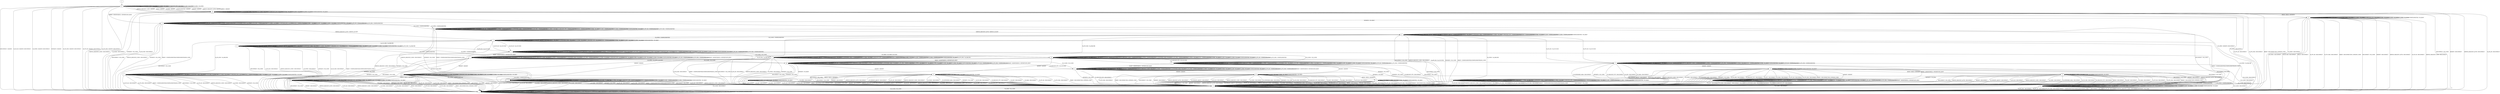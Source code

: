 digraph "" {
	graph ["Incoming time"=0.28625988960266113,
		"Outgoing time"=0.4200749397277832,
		Output="{'States': 32, 'Transitions': 683, 'Filename': '../results/ssh/OpenSSH-OpenSSH-z3-2.dot'}",
		Reference="{'States': 32, 'Transitions': 683, 'Filename': '../subjects/ssh/OpenSSH.dot'}",
		Solver=z3,
		Updated="{'States': 32, 'Transitions': 683, 'Filename': '../subjects/ssh/OpenSSH.dot'}",
		"f-measure"=1.0,
		precision=1.0,
		recall=1.0
	];
	a -> a	[key=0,
		label="DEBUG / NO_RESP"];
	a -> a	[key=1,
		label="CH_OPEN / CH_MAX"];
	a -> a	[key=2,
		label="IGNORE / NO_RESP"];
	a -> a	[key=3,
		label="UNIMPLEMENTED / NO_RESP"];
	a -> d	[key=0,
		label="DISCONNECT / NO_CONN"];
	a -> d	[key=1,
		label="KEXINIT / DISCONNECT"];
	a -> d	[key=2,
		label="SERVICE_REQUEST_AUTH / DISCONNECT"];
	a -> d	[key=3,
		label="CH_WINDOW_ADJUST / DISCONNECT"];
	a -> d	[key=4,
		label="UA_PK_OK / DISCONNECT"];
	a -> d	[key=5,
		label="SERVICE_REQUEST_CONN / DISCONNECT"];
	a -> d	[key=6,
		label="UA_NONE / DISCONNECT"];
	a -> d	[key=7,
		label="CH_EXTENDED_DATA / DISCONNECT"];
	a -> d	[key=8,
		label="NEWKEYS / NO_CONN"];
	a -> d	[key=9,
		label="UA_PK_NOK / DISCONNECT"];
	a -> d	[key=10,
		label="CH_REQUEST_PTY / DISCONNECT"];
	a -> d	[key=11,
		label="CH_EOF / DISCONNECT"];
	a -> d	[key=12,
		label="CH_DATA / DISCONNECT"];
	a -> d	[key=13,
		label="UA_PW_OK / DISCONNECT"];
	a -> d	[key=14,
		label="UA_PW_NOK / DISCONNECT"];
	a -> d	[key=15,
		label="REKEY / DISCONNECT|NO_CONN|NO_CONN"];
	a -> i	[key=0,
		label="CH_CLOSE / DISCONNECT"];
	a -> n	[key=0,
		label="KEX30 / KEX31+NEWKEYS"];
	b -> b	[key=0,
		label="DEBUG / NO_RESP"];
	b -> b	[key=1,
		label="CH_OPEN / CH_MAX"];
	b -> b	[key=2,
		label="IGNORE / NO_RESP"];
	b -> b	[key=3,
		label="UNIMPLEMENTED / NO_RESP"];
	b -> d	[key=0,
		label="DISCONNECT / NO_CONN"];
	b -> d	[key=1,
		label="KEXINIT / DISCONNECT"];
	b -> d	[key=2,
		label="SERVICE_REQUEST_AUTH / DISCONNECT"];
	b -> d	[key=3,
		label="CH_WINDOW_ADJUST / DISCONNECT"];
	b -> d	[key=4,
		label="UA_PK_OK / DISCONNECT"];
	b -> d	[key=5,
		label="SERVICE_REQUEST_CONN / DISCONNECT"];
	b -> d	[key=6,
		label="UA_NONE / DISCONNECT"];
	b -> d	[key=7,
		label="CH_EXTENDED_DATA / DISCONNECT"];
	b -> d	[key=8,
		label="UA_PK_NOK / DISCONNECT"];
	b -> d	[key=9,
		label="CH_REQUEST_PTY / DISCONNECT"];
	b -> d	[key=10,
		label="KEX30 / DISCONNECT"];
	b -> d	[key=11,
		label="CH_EOF / DISCONNECT"];
	b -> d	[key=12,
		label="CH_DATA / DISCONNECT"];
	b -> d	[key=13,
		label="UA_PW_OK / DISCONNECT"];
	b -> d	[key=14,
		label="UA_PW_NOK / DISCONNECT"];
	b -> d	[key=15,
		label="REKEY / DISCONNECT|NO_CONN|NO_CONN"];
	b -> i	[key=0,
		label="CH_CLOSE / DISCONNECT"];
	b -> o	[key=0,
		label="NEWKEYS / NO_RESP"];
	c -> c	[key=0,
		label="DEBUG / NO_RESP"];
	c -> c	[key=1,
		label="CH_OPEN / CH_MAX"];
	c -> c	[key=2,
		label="IGNORE / NO_RESP"];
	c -> c	[key=3,
		label="UNIMPLEMENTED / NO_RESP"];
	c -> d	[key=0,
		label="DISCONNECT / NO_CONN"];
	c -> d	[key=1,
		label="KEXINIT / DISCONNECT"];
	c -> d	[key=2,
		label="SERVICE_REQUEST_AUTH / DISCONNECT"];
	c -> d	[key=3,
		label="CH_WINDOW_ADJUST / DISCONNECT"];
	c -> d	[key=4,
		label="UA_PK_OK / DISCONNECT"];
	c -> d	[key=5,
		label="SERVICE_REQUEST_CONN / DISCONNECT"];
	c -> d	[key=6,
		label="UA_NONE / DISCONNECT"];
	c -> d	[key=7,
		label="CH_EXTENDED_DATA / DISCONNECT"];
	c -> d	[key=8,
		label="UA_PK_NOK / DISCONNECT"];
	c -> d	[key=9,
		label="CH_REQUEST_PTY / DISCONNECT"];
	c -> d	[key=10,
		label="KEX30 / DISCONNECT"];
	c -> d	[key=11,
		label="CH_EOF / DISCONNECT"];
	c -> d	[key=12,
		label="CH_DATA / DISCONNECT"];
	c -> d	[key=13,
		label="UA_PW_OK / DISCONNECT"];
	c -> d	[key=14,
		label="UA_PW_NOK / DISCONNECT"];
	c -> d	[key=15,
		label="REKEY / DISCONNECT|NO_CONN|NO_CONN"];
	c -> i	[key=0,
		label="CH_CLOSE / DISCONNECT"];
	c -> aa	[key=0,
		label="NEWKEYS / NO_RESP"];
	d -> d	[key=0,
		label="DISCONNECT / NO_CONN"];
	d -> d	[key=1,
		label="KEXINIT / NO_CONN"];
	d -> d	[key=2,
		label="SERVICE_REQUEST_AUTH / NO_CONN"];
	d -> d	[key=3,
		label="CH_WINDOW_ADJUST / NO_CONN"];
	d -> d	[key=4,
		label="DEBUG / NO_CONN"];
	d -> d	[key=5,
		label="UA_PK_OK / NO_CONN"];
	d -> d	[key=6,
		label="SERVICE_REQUEST_CONN / NO_CONN"];
	d -> d	[key=7,
		label="UA_NONE / NO_CONN"];
	d -> d	[key=8,
		label="CH_EXTENDED_DATA / NO_CONN"];
	d -> d	[key=9,
		label="NEWKEYS / NO_CONN"];
	d -> d	[key=10,
		label="UA_PK_NOK / NO_CONN"];
	d -> d	[key=11,
		label="CH_OPEN / CH_MAX"];
	d -> d	[key=12,
		label="CH_REQUEST_PTY / NO_CONN"];
	d -> d	[key=13,
		label="KEX30 / NO_CONN"];
	d -> d	[key=14,
		label="IGNORE / NO_CONN"];
	d -> d	[key=15,
		label="CH_EOF / NO_CONN"];
	d -> d	[key=16,
		label="CH_DATA / NO_CONN"];
	d -> d	[key=17,
		label="UNIMPLEMENTED / NO_CONN"];
	d -> d	[key=18,
		label="UA_PW_OK / NO_CONN"];
	d -> d	[key=19,
		label="UA_PW_NOK / NO_CONN"];
	d -> d	[key=20,
		label="REKEY / NO_CONN|NO_CONN|NO_CONN"];
	d -> i	[key=0,
		label="CH_CLOSE / NO_CONN"];
	e -> e	[key=0,
		label="KEXINIT / UNIMPLEMENTED"];
	e -> e	[key=1,
		label="SERVICE_REQUEST_AUTH / SERVICE_ACCEPT"];
	e -> e	[key=2,
		label="CH_WINDOW_ADJUST / CH_NONE"];
	e -> e	[key=3,
		label="DEBUG / NO_RESP"];
	e -> e	[key=4,
		label="UA_NONE / UA_FAILURE"];
	e -> e	[key=5,
		label="CH_EXTENDED_DATA / CH_NONE"];
	e -> e	[key=6,
		label="CH_CLOSE / CH_NONE"];
	e -> e	[key=7,
		label="CH_REQUEST_PTY / CH_NONE"];
	e -> e	[key=8,
		label="KEX30 / UNIMPLEMENTED"];
	e -> e	[key=9,
		label="IGNORE / NO_RESP"];
	e -> e	[key=10,
		label="CH_EOF / CH_NONE"];
	e -> e	[key=11,
		label="CH_DATA / CH_NONE"];
	e -> e	[key=12,
		label="UNIMPLEMENTED / NO_RESP"];
	e -> i	[key=0,
		label="DISCONNECT / NO_CONN"];
	e -> i	[key=1,
		label="UA_PK_OK / DISCONNECT"];
	e -> i	[key=2,
		label="SERVICE_REQUEST_CONN / DISCONNECT"];
	e -> i	[key=3,
		label="NEWKEYS / NO_CONN"];
	e -> i	[key=4,
		label="UA_PK_NOK / DISCONNECT"];
	e -> i	[key=5,
		label="UA_PW_OK / DISCONNECT"];
	e -> i	[key=6,
		label="UA_PW_NOK / DISCONNECT"];
	e -> i	[key=7,
		label="REKEY / UNIMPLEMENTED|UNIMPLEMENTED|NO_CONN"];
	e -> j	[key=0,
		label="CH_OPEN / UNIMPLEMENTED"];
	f -> a	[key=0,
		label="KEXINIT / KEXINIT"];
	f -> d	[key=0,
		label="DISCONNECT / NO_CONN"];
	f -> d	[key=1,
		label="CH_EXTENDED_DATA / DISCONNECT"];
	f -> d	[key=2,
		label="NEWKEYS / NO_CONN"];
	f -> d	[key=3,
		label="CH_REQUEST_PTY / DISCONNECT"];
	f -> d	[key=4,
		label="CH_EOF / DISCONNECT"];
	f -> d	[key=5,
		label="CH_DATA / DISCONNECT"];
	f -> f	[key=0,
		label="SERVICE_REQUEST_AUTH / UNIMPLEMENTED"];
	f -> f	[key=1,
		label="CH_WINDOW_ADJUST / NO_RESP"];
	f -> f	[key=2,
		label="DEBUG / NO_RESP"];
	f -> f	[key=3,
		label="UA_PK_OK / UNIMPLEMENTED"];
	f -> f	[key=4,
		label="SERVICE_REQUEST_CONN / UNIMPLEMENTED"];
	f -> f	[key=5,
		label="UA_NONE / UNIMPLEMENTED"];
	f -> f	[key=6,
		label="UA_PK_NOK / UNIMPLEMENTED"];
	f -> f	[key=7,
		label="CH_OPEN / CH_MAX"];
	f -> f	[key=8,
		label="KEX30 / UNIMPLEMENTED"];
	f -> f	[key=9,
		label="IGNORE / NO_RESP"];
	f -> f	[key=10,
		label="UNIMPLEMENTED / NO_RESP"];
	f -> f	[key=11,
		label="UA_PW_OK / UNIMPLEMENTED"];
	f -> f	[key=12,
		label="UA_PW_NOK / UNIMPLEMENTED"];
	f -> i	[key=0,
		label="CH_CLOSE / DISCONNECT"];
	f -> k	[key=0,
		label="REKEY / KEXINIT|KEX31+NEWKEYS|NO_RESP"];
	g -> d	[key=0,
		label="DISCONNECT / NO_CONN"];
	g -> d	[key=1,
		label="SERVICE_REQUEST_CONN / DISCONNECT"];
	g -> d	[key=2,
		label="NEWKEYS / NO_CONN"];
	g -> d	[key=3,
		label="REKEY / UNIMPLEMENTED|UNIMPLEMENTED|NO_CONN"];
	g -> f	[key=0,
		label="UA_PK_OK / UA_SUCCESS"];
	g -> f	[key=1,
		label="UA_PW_OK / UA_SUCCESS"];
	g -> g	[key=0,
		label="KEXINIT / UNIMPLEMENTED"];
	g -> g	[key=1,
		label="SERVICE_REQUEST_AUTH / SERVICE_ACCEPT"];
	g -> g	[key=2,
		label="CH_WINDOW_ADJUST / UNIMPLEMENTED"];
	g -> g	[key=3,
		label="DEBUG / NO_RESP"];
	g -> g	[key=4,
		label="CH_EXTENDED_DATA / UNIMPLEMENTED"];
	g -> g	[key=5,
		label="CH_OPEN / CH_MAX"];
	g -> g	[key=6,
		label="CH_REQUEST_PTY / UNIMPLEMENTED"];
	g -> g	[key=7,
		label="KEX30 / UNIMPLEMENTED"];
	g -> g	[key=8,
		label="IGNORE / NO_RESP"];
	g -> g	[key=9,
		label="CH_EOF / UNIMPLEMENTED"];
	g -> g	[key=10,
		label="CH_DATA / UNIMPLEMENTED"];
	g -> g	[key=11,
		label="UNIMPLEMENTED / NO_RESP"];
	g -> j	[key=0,
		label="UA_NONE / UA_FAILURE"];
	g -> s	[key=0,
		label="CH_CLOSE / UNIMPLEMENTED"];
	g -> v	[key=0,
		label="UA_PW_NOK / UA_FAILURE"];
	g -> cc	[key=0,
		label="UA_PK_NOK / UA_FAILURE"];
	h -> c	[key=0,
		label="KEX30 / KEX31+NEWKEYS"];
	h -> d	[key=0,
		label="DISCONNECT / NO_CONN"];
	h -> d	[key=1,
		label="KEXINIT / DISCONNECT"];
	h -> d	[key=2,
		label="SERVICE_REQUEST_AUTH / DISCONNECT"];
	h -> d	[key=3,
		label="CH_WINDOW_ADJUST / DISCONNECT"];
	h -> d	[key=4,
		label="UA_PK_OK / DISCONNECT"];
	h -> d	[key=5,
		label="SERVICE_REQUEST_CONN / DISCONNECT"];
	h -> d	[key=6,
		label="UA_NONE / DISCONNECT"];
	h -> d	[key=7,
		label="CH_EXTENDED_DATA / DISCONNECT"];
	h -> d	[key=8,
		label="NEWKEYS / NO_CONN"];
	h -> d	[key=9,
		label="UA_PK_NOK / DISCONNECT"];
	h -> d	[key=10,
		label="CH_REQUEST_PTY / DISCONNECT"];
	h -> d	[key=11,
		label="CH_EOF / DISCONNECT"];
	h -> d	[key=12,
		label="CH_DATA / DISCONNECT"];
	h -> d	[key=13,
		label="UA_PW_OK / DISCONNECT"];
	h -> d	[key=14,
		label="UA_PW_NOK / DISCONNECT"];
	h -> d	[key=15,
		label="REKEY / DISCONNECT|NO_CONN|NO_CONN"];
	h -> h	[key=0,
		label="DEBUG / NO_RESP"];
	h -> h	[key=1,
		label="CH_OPEN / CH_MAX"];
	h -> h	[key=2,
		label="IGNORE / NO_RESP"];
	h -> h	[key=3,
		label="UNIMPLEMENTED / NO_RESP"];
	h -> i	[key=0,
		label="CH_CLOSE / DISCONNECT"];
	i -> d	[key=0,
		label="CH_OPEN / NO_CONN"];
	i -> i	[key=0,
		label="DISCONNECT / NO_CONN"];
	i -> i	[key=1,
		label="KEXINIT / NO_CONN"];
	i -> i	[key=2,
		label="SERVICE_REQUEST_AUTH / NO_CONN"];
	i -> i	[key=3,
		label="CH_WINDOW_ADJUST / CH_NONE"];
	i -> i	[key=4,
		label="DEBUG / NO_CONN"];
	i -> i	[key=5,
		label="UA_PK_OK / NO_CONN"];
	i -> i	[key=6,
		label="SERVICE_REQUEST_CONN / NO_CONN"];
	i -> i	[key=7,
		label="UA_NONE / NO_CONN"];
	i -> i	[key=8,
		label="CH_EXTENDED_DATA / CH_NONE"];
	i -> i	[key=9,
		label="NEWKEYS / NO_CONN"];
	i -> i	[key=10,
		label="UA_PK_NOK / NO_CONN"];
	i -> i	[key=11,
		label="CH_CLOSE / CH_NONE"];
	i -> i	[key=12,
		label="CH_REQUEST_PTY / CH_NONE"];
	i -> i	[key=13,
		label="KEX30 / NO_CONN"];
	i -> i	[key=14,
		label="IGNORE / NO_CONN"];
	i -> i	[key=15,
		label="CH_EOF / CH_NONE"];
	i -> i	[key=16,
		label="CH_DATA / CH_NONE"];
	i -> i	[key=17,
		label="UNIMPLEMENTED / NO_CONN"];
	i -> i	[key=18,
		label="UA_PW_OK / NO_CONN"];
	i -> i	[key=19,
		label="UA_PW_NOK / NO_CONN"];
	i -> i	[key=20,
		label="REKEY / NO_CONN|NO_CONN|NO_CONN"];
	j -> d	[key=0,
		label="DISCONNECT / NO_CONN"];
	j -> d	[key=1,
		label="UA_PK_OK / DISCONNECT"];
	j -> d	[key=2,
		label="SERVICE_REQUEST_CONN / DISCONNECT"];
	j -> d	[key=3,
		label="NEWKEYS / NO_CONN"];
	j -> d	[key=4,
		label="UA_PK_NOK / DISCONNECT"];
	j -> d	[key=5,
		label="UA_PW_OK / DISCONNECT"];
	j -> d	[key=6,
		label="UA_PW_NOK / DISCONNECT"];
	j -> d	[key=7,
		label="REKEY / UNIMPLEMENTED|UNIMPLEMENTED|NO_CONN"];
	j -> e	[key=0,
		label="CH_CLOSE / UNIMPLEMENTED"];
	j -> j	[key=0,
		label="KEXINIT / UNIMPLEMENTED"];
	j -> j	[key=1,
		label="SERVICE_REQUEST_AUTH / SERVICE_ACCEPT"];
	j -> j	[key=2,
		label="CH_WINDOW_ADJUST / UNIMPLEMENTED"];
	j -> j	[key=3,
		label="DEBUG / NO_RESP"];
	j -> j	[key=4,
		label="UA_NONE / UA_FAILURE"];
	j -> j	[key=5,
		label="CH_EXTENDED_DATA / UNIMPLEMENTED"];
	j -> j	[key=6,
		label="CH_OPEN / CH_MAX"];
	j -> j	[key=7,
		label="CH_REQUEST_PTY / UNIMPLEMENTED"];
	j -> j	[key=8,
		label="KEX30 / UNIMPLEMENTED"];
	j -> j	[key=9,
		label="IGNORE / NO_RESP"];
	j -> j	[key=10,
		label="CH_EOF / UNIMPLEMENTED"];
	j -> j	[key=11,
		label="CH_DATA / UNIMPLEMENTED"];
	j -> j	[key=12,
		label="UNIMPLEMENTED / NO_RESP"];
	k -> a	[key=0,
		label="KEXINIT / KEXINIT"];
	k -> d	[key=0,
		label="DISCONNECT / NO_CONN"];
	k -> d	[key=1,
		label="CH_EXTENDED_DATA / DISCONNECT"];
	k -> d	[key=2,
		label="NEWKEYS / NO_CONN"];
	k -> d	[key=3,
		label="CH_REQUEST_PTY / DISCONNECT"];
	k -> d	[key=4,
		label="CH_EOF / DISCONNECT"];
	k -> d	[key=5,
		label="CH_DATA / DISCONNECT"];
	k -> i	[key=0,
		label="CH_CLOSE / DISCONNECT"];
	k -> k	[key=0,
		label="SERVICE_REQUEST_AUTH / NO_RESP"];
	k -> k	[key=1,
		label="CH_WINDOW_ADJUST / NO_RESP"];
	k -> k	[key=2,
		label="DEBUG / NO_RESP"];
	k -> k	[key=3,
		label="UA_PK_OK / UNIMPLEMENTED"];
	k -> k	[key=4,
		label="SERVICE_REQUEST_CONN / NO_RESP"];
	k -> k	[key=5,
		label="UA_NONE / UNIMPLEMENTED"];
	k -> k	[key=6,
		label="UA_PK_NOK / UNIMPLEMENTED"];
	k -> k	[key=7,
		label="CH_OPEN / CH_MAX"];
	k -> k	[key=8,
		label="KEX30 / NO_RESP"];
	k -> k	[key=9,
		label="IGNORE / NO_RESP"];
	k -> k	[key=10,
		label="UNIMPLEMENTED / NO_RESP"];
	k -> k	[key=11,
		label="UA_PW_OK / UNIMPLEMENTED"];
	k -> k	[key=12,
		label="UA_PW_NOK / UNIMPLEMENTED"];
	k -> k	[key=13,
		label="REKEY / KEXINIT|KEX31+NEWKEYS|NO_RESP"];
	l -> i	[key=0,
		label="DISCONNECT / NO_CONN"];
	l -> i	[key=1,
		label="NEWKEYS / NO_CONN"];
	l -> l	[key=0,
		label="SERVICE_REQUEST_AUTH / NO_RESP"];
	l -> l	[key=1,
		label="CH_WINDOW_ADJUST / CH_NONE"];
	l -> l	[key=2,
		label="DEBUG / NO_RESP"];
	l -> l	[key=3,
		label="UA_PK_OK / UNIMPLEMENTED"];
	l -> l	[key=4,
		label="SERVICE_REQUEST_CONN / NO_RESP"];
	l -> l	[key=5,
		label="UA_NONE / UNIMPLEMENTED"];
	l -> l	[key=6,
		label="CH_EXTENDED_DATA / CH_NONE"];
	l -> l	[key=7,
		label="UA_PK_NOK / UNIMPLEMENTED"];
	l -> l	[key=8,
		label="CH_CLOSE / CH_NONE"];
	l -> l	[key=9,
		label="CH_REQUEST_PTY / CH_NONE"];
	l -> l	[key=10,
		label="KEX30 / NO_RESP"];
	l -> l	[key=11,
		label="IGNORE / NO_RESP"];
	l -> l	[key=12,
		label="CH_EOF / CH_NONE"];
	l -> l	[key=13,
		label="CH_DATA / CH_NONE"];
	l -> l	[key=14,
		label="UNIMPLEMENTED / NO_RESP"];
	l -> l	[key=15,
		label="UA_PW_OK / UNIMPLEMENTED"];
	l -> l	[key=16,
		label="UA_PW_NOK / UNIMPLEMENTED"];
	l -> l	[key=17,
		label="REKEY / KEXINIT|KEX31+NEWKEYS|NO_RESP"];
	l -> p	[key=0,
		label="KEXINIT / KEXINIT"];
	l -> aa	[key=0,
		label="CH_OPEN / CH_OPEN_SUCCESS"];
	m -> d	[key=0,
		label="DISCONNECT / NO_CONN"];
	m -> d	[key=1,
		label="NEWKEYS / NO_CONN"];
	m -> h	[key=0,
		label="KEXINIT / KEXINIT"];
	m -> m	[key=0,
		label="SERVICE_REQUEST_AUTH / UNIMPLEMENTED"];
	m -> m	[key=1,
		label="CH_WINDOW_ADJUST / NO_RESP"];
	m -> m	[key=2,
		label="DEBUG / NO_RESP"];
	m -> m	[key=3,
		label="UA_PK_OK / UNIMPLEMENTED"];
	m -> m	[key=4,
		label="SERVICE_REQUEST_CONN / UNIMPLEMENTED"];
	m -> m	[key=5,
		label="UA_NONE / UNIMPLEMENTED"];
	m -> m	[key=6,
		label="CH_EXTENDED_DATA / NO_RESP"];
	m -> m	[key=7,
		label="UA_PK_NOK / UNIMPLEMENTED"];
	m -> m	[key=8,
		label="CH_OPEN / CH_MAX"];
	m -> m	[key=9,
		label="KEX30 / UNIMPLEMENTED"];
	m -> m	[key=10,
		label="IGNORE / NO_RESP"];
	m -> m	[key=11,
		label="CH_EOF / NO_RESP"];
	m -> m	[key=12,
		label="CH_DATA / NO_RESP"];
	m -> m	[key=13,
		label="UNIMPLEMENTED / NO_RESP"];
	m -> m	[key=14,
		label="UA_PW_OK / UNIMPLEMENTED"];
	m -> m	[key=15,
		label="UA_PW_NOK / UNIMPLEMENTED"];
	m -> t	[key=0,
		label="CH_CLOSE / CH_CLOSE"];
	m -> y	[key=0,
		label="CH_REQUEST_PTY / CH_SUCCESS"];
	m -> aa	[key=0,
		label="REKEY / KEXINIT|KEX31+NEWKEYS|NO_RESP"];
	n -> d	[key=0,
		label="DISCONNECT / NO_CONN"];
	n -> d	[key=1,
		label="KEXINIT / DISCONNECT"];
	n -> d	[key=2,
		label="SERVICE_REQUEST_AUTH / DISCONNECT"];
	n -> d	[key=3,
		label="CH_WINDOW_ADJUST / DISCONNECT"];
	n -> d	[key=4,
		label="UA_PK_OK / DISCONNECT"];
	n -> d	[key=5,
		label="SERVICE_REQUEST_CONN / DISCONNECT"];
	n -> d	[key=6,
		label="UA_NONE / DISCONNECT"];
	n -> d	[key=7,
		label="CH_EXTENDED_DATA / DISCONNECT"];
	n -> d	[key=8,
		label="UA_PK_NOK / DISCONNECT"];
	n -> d	[key=9,
		label="CH_REQUEST_PTY / DISCONNECT"];
	n -> d	[key=10,
		label="KEX30 / DISCONNECT"];
	n -> d	[key=11,
		label="CH_EOF / DISCONNECT"];
	n -> d	[key=12,
		label="CH_DATA / DISCONNECT"];
	n -> d	[key=13,
		label="UA_PW_OK / DISCONNECT"];
	n -> d	[key=14,
		label="UA_PW_NOK / DISCONNECT"];
	n -> d	[key=15,
		label="REKEY / DISCONNECT|NO_CONN|NO_CONN"];
	n -> i	[key=0,
		label="CH_CLOSE / DISCONNECT"];
	n -> k	[key=0,
		label="NEWKEYS / NO_RESP"];
	n -> n	[key=0,
		label="DEBUG / NO_RESP"];
	n -> n	[key=1,
		label="CH_OPEN / CH_MAX"];
	n -> n	[key=2,
		label="IGNORE / NO_RESP"];
	n -> n	[key=3,
		label="UNIMPLEMENTED / NO_RESP"];
	o -> d	[key=0,
		label="DISCONNECT / NO_CONN"];
	o -> d	[key=1,
		label="NEWKEYS / NO_CONN"];
	o -> d	[key=2,
		label="CH_REQUEST_PTY / DISCONNECT"];
	o -> l	[key=0,
		label="CH_CLOSE / CH_CLOSE"];
	o -> o	[key=0,
		label="SERVICE_REQUEST_AUTH / NO_RESP"];
	o -> o	[key=1,
		label="CH_WINDOW_ADJUST / NO_RESP"];
	o -> o	[key=2,
		label="DEBUG / NO_RESP"];
	o -> o	[key=3,
		label="UA_PK_OK / UNIMPLEMENTED"];
	o -> o	[key=4,
		label="SERVICE_REQUEST_CONN / NO_RESP"];
	o -> o	[key=5,
		label="UA_NONE / UNIMPLEMENTED"];
	o -> o	[key=6,
		label="CH_EXTENDED_DATA / NO_RESP"];
	o -> o	[key=7,
		label="UA_PK_NOK / UNIMPLEMENTED"];
	o -> o	[key=8,
		label="CH_OPEN / CH_MAX"];
	o -> o	[key=9,
		label="KEX30 / NO_RESP"];
	o -> o	[key=10,
		label="IGNORE / NO_RESP"];
	o -> o	[key=11,
		label="CH_EOF / NO_RESP"];
	o -> o	[key=12,
		label="CH_DATA / NO_RESP"];
	o -> o	[key=13,
		label="UNIMPLEMENTED / NO_RESP"];
	o -> o	[key=14,
		label="UA_PW_OK / UNIMPLEMENTED"];
	o -> o	[key=15,
		label="UA_PW_NOK / UNIMPLEMENTED"];
	o -> o	[key=16,
		label="REKEY / KEXINIT|KEX31+NEWKEYS|NO_RESP"];
	o -> ee	[key=0,
		label="KEXINIT / KEXINIT"];
	p -> d	[key=0,
		label="CH_OPEN / DISCONNECT"];
	p -> i	[key=0,
		label="DISCONNECT / NO_CONN"];
	p -> i	[key=1,
		label="KEXINIT / DISCONNECT"];
	p -> i	[key=2,
		label="SERVICE_REQUEST_AUTH / DISCONNECT"];
	p -> i	[key=3,
		label="UA_PK_OK / DISCONNECT"];
	p -> i	[key=4,
		label="SERVICE_REQUEST_CONN / DISCONNECT"];
	p -> i	[key=5,
		label="UA_NONE / DISCONNECT"];
	p -> i	[key=6,
		label="NEWKEYS / NO_CONN"];
	p -> i	[key=7,
		label="UA_PK_NOK / DISCONNECT"];
	p -> i	[key=8,
		label="UA_PW_OK / DISCONNECT"];
	p -> i	[key=9,
		label="UA_PW_NOK / DISCONNECT"];
	p -> i	[key=10,
		label="REKEY / DISCONNECT|NO_CONN|NO_CONN"];
	p -> p	[key=0,
		label="CH_WINDOW_ADJUST / CH_NONE"];
	p -> p	[key=1,
		label="DEBUG / NO_RESP"];
	p -> p	[key=2,
		label="CH_EXTENDED_DATA / CH_NONE"];
	p -> p	[key=3,
		label="CH_CLOSE / CH_NONE"];
	p -> p	[key=4,
		label="CH_REQUEST_PTY / CH_NONE"];
	p -> p	[key=5,
		label="IGNORE / NO_RESP"];
	p -> p	[key=6,
		label="CH_EOF / CH_NONE"];
	p -> p	[key=7,
		label="CH_DATA / CH_NONE"];
	p -> p	[key=8,
		label="UNIMPLEMENTED / NO_RESP"];
	p -> dd	[key=0,
		label="KEX30 / KEX31+NEWKEYS"];
	q -> d	[key=0,
		label="CH_OPEN / KEXINIT+DISCONNECT"];
	q -> i	[key=0,
		label="DISCONNECT / KEXINIT"];
	q -> i	[key=1,
		label="UA_PK_OK / KEXINIT+DISCONNECT"];
	q -> i	[key=2,
		label="UA_NONE / KEXINIT+DISCONNECT"];
	q -> i	[key=3,
		label="NEWKEYS / KEXINIT"];
	q -> i	[key=4,
		label="UA_PK_NOK / KEXINIT+DISCONNECT"];
	q -> i	[key=5,
		label="UA_PW_OK / KEXINIT+DISCONNECT"];
	q -> i	[key=6,
		label="UA_PW_NOK / KEXINIT+DISCONNECT"];
	q -> q	[key=0,
		label="CH_WINDOW_ADJUST / CH_NONE"];
	q -> q	[key=1,
		label="CH_EXTENDED_DATA / CH_NONE"];
	q -> q	[key=2,
		label="CH_CLOSE / CH_NONE"];
	q -> q	[key=3,
		label="CH_REQUEST_PTY / CH_NONE"];
	q -> q	[key=4,
		label="CH_EOF / CH_NONE"];
	q -> q	[key=5,
		label="CH_DATA / CH_NONE"];
	q -> u	[key=0,
		label="REKEY / KEXINIT|KEX31+NEWKEYS|NO_RESP"];
	q -> ff	[key=0,
		label="KEXINIT / KEXINIT"];
	q -> ff	[key=1,
		label="SERVICE_REQUEST_AUTH / KEXINIT"];
	q -> ff	[key=2,
		label="DEBUG / KEXINIT"];
	q -> ff	[key=3,
		label="SERVICE_REQUEST_CONN / KEXINIT"];
	q -> ff	[key=4,
		label="KEX30 / KEXINIT"];
	q -> ff	[key=5,
		label="IGNORE / KEXINIT"];
	q -> ff	[key=6,
		label="UNIMPLEMENTED / KEXINIT"];
	r -> i	[key=0,
		label="DISCONNECT / NO_CONN"];
	r -> i	[key=1,
		label="UA_PK_OK / DISCONNECT"];
	r -> i	[key=2,
		label="SERVICE_REQUEST_CONN / DISCONNECT"];
	r -> i	[key=3,
		label="UA_NONE / DISCONNECT"];
	r -> i	[key=4,
		label="NEWKEYS / NO_CONN"];
	r -> i	[key=5,
		label="UA_PW_OK / DISCONNECT"];
	r -> i	[key=6,
		label="UA_PW_NOK / DISCONNECT"];
	r -> i	[key=7,
		label="REKEY / UNIMPLEMENTED|UNIMPLEMENTED|NO_CONN"];
	r -> r	[key=0,
		label="KEXINIT / UNIMPLEMENTED"];
	r -> r	[key=1,
		label="SERVICE_REQUEST_AUTH / SERVICE_ACCEPT"];
	r -> r	[key=2,
		label="CH_WINDOW_ADJUST / CH_NONE"];
	r -> r	[key=3,
		label="DEBUG / NO_RESP"];
	r -> r	[key=4,
		label="CH_EXTENDED_DATA / CH_NONE"];
	r -> r	[key=5,
		label="UA_PK_NOK / UA_FAILURE"];
	r -> r	[key=6,
		label="CH_CLOSE / CH_NONE"];
	r -> r	[key=7,
		label="CH_REQUEST_PTY / CH_NONE"];
	r -> r	[key=8,
		label="KEX30 / UNIMPLEMENTED"];
	r -> r	[key=9,
		label="IGNORE / NO_RESP"];
	r -> r	[key=10,
		label="CH_EOF / CH_NONE"];
	r -> r	[key=11,
		label="CH_DATA / CH_NONE"];
	r -> r	[key=12,
		label="UNIMPLEMENTED / NO_RESP"];
	r -> cc	[key=0,
		label="CH_OPEN / UNIMPLEMENTED"];
	s -> e	[key=0,
		label="UA_NONE / UA_FAILURE"];
	s -> g	[key=0,
		label="CH_OPEN / UNIMPLEMENTED"];
	s -> i	[key=0,
		label="DISCONNECT / NO_CONN"];
	s -> i	[key=1,
		label="SERVICE_REQUEST_CONN / DISCONNECT"];
	s -> i	[key=2,
		label="NEWKEYS / NO_CONN"];
	s -> i	[key=3,
		label="REKEY / UNIMPLEMENTED|UNIMPLEMENTED|NO_CONN"];
	s -> r	[key=0,
		label="UA_PK_NOK / UA_FAILURE"];
	s -> s	[key=0,
		label="KEXINIT / UNIMPLEMENTED"];
	s -> s	[key=1,
		label="SERVICE_REQUEST_AUTH / SERVICE_ACCEPT"];
	s -> s	[key=2,
		label="CH_WINDOW_ADJUST / CH_NONE"];
	s -> s	[key=3,
		label="DEBUG / NO_RESP"];
	s -> s	[key=4,
		label="CH_EXTENDED_DATA / CH_NONE"];
	s -> s	[key=5,
		label="CH_CLOSE / CH_NONE"];
	s -> s	[key=6,
		label="CH_REQUEST_PTY / CH_NONE"];
	s -> s	[key=7,
		label="KEX30 / UNIMPLEMENTED"];
	s -> s	[key=8,
		label="IGNORE / NO_RESP"];
	s -> s	[key=9,
		label="CH_EOF / CH_NONE"];
	s -> s	[key=10,
		label="CH_DATA / CH_NONE"];
	s -> s	[key=11,
		label="UNIMPLEMENTED / NO_RESP"];
	s -> t	[key=0,
		label="UA_PK_OK / UA_SUCCESS"];
	s -> t	[key=1,
		label="UA_PW_OK / UA_SUCCESS"];
	s -> z	[key=0,
		label="UA_PW_NOK / UA_FAILURE"];
	t -> i	[key=0,
		label="DISCONNECT / NO_CONN"];
	t -> i	[key=1,
		label="NEWKEYS / NO_CONN"];
	t -> l	[key=0,
		label="REKEY / KEXINIT|KEX31+NEWKEYS|NO_RESP"];
	t -> m	[key=0,
		label="CH_OPEN / CH_OPEN_SUCCESS"];
	t -> p	[key=0,
		label="KEXINIT / KEXINIT"];
	t -> t	[key=0,
		label="SERVICE_REQUEST_AUTH / UNIMPLEMENTED"];
	t -> t	[key=1,
		label="CH_WINDOW_ADJUST / CH_NONE"];
	t -> t	[key=2,
		label="DEBUG / NO_RESP"];
	t -> t	[key=3,
		label="UA_PK_OK / UNIMPLEMENTED"];
	t -> t	[key=4,
		label="SERVICE_REQUEST_CONN / UNIMPLEMENTED"];
	t -> t	[key=5,
		label="UA_NONE / UNIMPLEMENTED"];
	t -> t	[key=6,
		label="CH_EXTENDED_DATA / CH_NONE"];
	t -> t	[key=7,
		label="UA_PK_NOK / UNIMPLEMENTED"];
	t -> t	[key=8,
		label="CH_CLOSE / CH_NONE"];
	t -> t	[key=9,
		label="CH_REQUEST_PTY / CH_NONE"];
	t -> t	[key=10,
		label="KEX30 / UNIMPLEMENTED"];
	t -> t	[key=11,
		label="IGNORE / NO_RESP"];
	t -> t	[key=12,
		label="CH_EOF / CH_NONE"];
	t -> t	[key=13,
		label="CH_DATA / CH_NONE"];
	t -> t	[key=14,
		label="UNIMPLEMENTED / NO_RESP"];
	t -> t	[key=15,
		label="UA_PW_OK / UNIMPLEMENTED"];
	t -> t	[key=16,
		label="UA_PW_NOK / UNIMPLEMENTED"];
	u -> i	[key=0,
		label="DISCONNECT / NO_CONN"];
	u -> i	[key=1,
		label="SERVICE_REQUEST_CONN / DISCONNECT"];
	u -> i	[key=2,
		label="NEWKEYS / NO_CONN"];
	u -> i	[key=3,
		label="REKEY / UNIMPLEMENTED|UNIMPLEMENTED|NO_CONN"];
	u -> s	[key=0,
		label="SERVICE_REQUEST_AUTH / SERVICE_ACCEPT"];
	u -> u	[key=0,
		label="KEXINIT / UNIMPLEMENTED"];
	u -> u	[key=1,
		label="CH_WINDOW_ADJUST / CH_NONE"];
	u -> u	[key=2,
		label="DEBUG / NO_RESP"];
	u -> u	[key=3,
		label="UA_PK_OK / UNIMPLEMENTED"];
	u -> u	[key=4,
		label="UA_NONE / UNIMPLEMENTED"];
	u -> u	[key=5,
		label="CH_EXTENDED_DATA / CH_NONE"];
	u -> u	[key=6,
		label="UA_PK_NOK / UNIMPLEMENTED"];
	u -> u	[key=7,
		label="CH_CLOSE / CH_NONE"];
	u -> u	[key=8,
		label="CH_REQUEST_PTY / CH_NONE"];
	u -> u	[key=9,
		label="KEX30 / UNIMPLEMENTED"];
	u -> u	[key=10,
		label="IGNORE / NO_RESP"];
	u -> u	[key=11,
		label="CH_EOF / CH_NONE"];
	u -> u	[key=12,
		label="CH_DATA / CH_NONE"];
	u -> u	[key=13,
		label="UNIMPLEMENTED / NO_RESP"];
	u -> u	[key=14,
		label="UA_PW_OK / UNIMPLEMENTED"];
	u -> u	[key=15,
		label="UA_PW_NOK / UNIMPLEMENTED"];
	u -> bb	[key=0,
		label="CH_OPEN / UNIMPLEMENTED"];
	v -> d	[key=0,
		label="DISCONNECT / NO_CONN"];
	v -> d	[key=1,
		label="UA_PK_OK / DISCONNECT"];
	v -> d	[key=2,
		label="SERVICE_REQUEST_CONN / DISCONNECT"];
	v -> d	[key=3,
		label="UA_NONE / DISCONNECT"];
	v -> d	[key=4,
		label="NEWKEYS / NO_CONN"];
	v -> d	[key=5,
		label="UA_PK_NOK / DISCONNECT"];
	v -> d	[key=6,
		label="REKEY / UNIMPLEMENTED|UNIMPLEMENTED|NO_CONN"];
	v -> f	[key=0,
		label="UA_PW_OK / UA_SUCCESS"];
	v -> v	[key=0,
		label="KEXINIT / UNIMPLEMENTED"];
	v -> v	[key=1,
		label="SERVICE_REQUEST_AUTH / SERVICE_ACCEPT"];
	v -> v	[key=2,
		label="CH_WINDOW_ADJUST / UNIMPLEMENTED"];
	v -> v	[key=3,
		label="DEBUG / NO_RESP"];
	v -> v	[key=4,
		label="CH_EXTENDED_DATA / UNIMPLEMENTED"];
	v -> v	[key=5,
		label="CH_OPEN / CH_MAX"];
	v -> v	[key=6,
		label="CH_REQUEST_PTY / UNIMPLEMENTED"];
	v -> v	[key=7,
		label="KEX30 / UNIMPLEMENTED"];
	v -> v	[key=8,
		label="IGNORE / NO_RESP"];
	v -> v	[key=9,
		label="CH_EOF / UNIMPLEMENTED"];
	v -> v	[key=10,
		label="CH_DATA / UNIMPLEMENTED"];
	v -> v	[key=11,
		label="UNIMPLEMENTED / NO_RESP"];
	v -> v	[key=12,
		label="UA_PW_NOK / UA_FAILURE"];
	v -> z	[key=0,
		label="CH_CLOSE / UNIMPLEMENTED"];
	w -> d	[key=0,
		label="CH_OPEN / DISCONNECT"];
	w -> i	[key=0,
		label="DISCONNECT / NO_CONN"];
	w -> i	[key=1,
		label="KEXINIT / DISCONNECT"];
	w -> i	[key=2,
		label="SERVICE_REQUEST_AUTH / DISCONNECT"];
	w -> i	[key=3,
		label="UA_PK_OK / DISCONNECT"];
	w -> i	[key=4,
		label="SERVICE_REQUEST_CONN / DISCONNECT"];
	w -> i	[key=5,
		label="UA_NONE / DISCONNECT"];
	w -> i	[key=6,
		label="UA_PK_NOK / DISCONNECT"];
	w -> i	[key=7,
		label="KEX30 / DISCONNECT"];
	w -> i	[key=8,
		label="UA_PW_OK / DISCONNECT"];
	w -> i	[key=9,
		label="UA_PW_NOK / DISCONNECT"];
	w -> i	[key=10,
		label="REKEY / DISCONNECT|NO_CONN|NO_CONN"];
	w -> u	[key=0,
		label="NEWKEYS / NO_RESP"];
	w -> w	[key=0,
		label="CH_WINDOW_ADJUST / CH_NONE"];
	w -> w	[key=1,
		label="DEBUG / NO_RESP"];
	w -> w	[key=2,
		label="CH_EXTENDED_DATA / CH_NONE"];
	w -> w	[key=3,
		label="CH_CLOSE / CH_NONE"];
	w -> w	[key=4,
		label="CH_REQUEST_PTY / CH_NONE"];
	w -> w	[key=5,
		label="IGNORE / NO_RESP"];
	w -> w	[key=6,
		label="CH_EOF / CH_NONE"];
	w -> w	[key=7,
		label="CH_DATA / CH_NONE"];
	w -> w	[key=8,
		label="UNIMPLEMENTED / NO_RESP"];
	x -> q	[key=0];
	y -> d	[key=0,
		label="DISCONNECT / NO_CONN"];
	y -> d	[key=1,
		label="NEWKEYS / NO_CONN"];
	y -> d	[key=2,
		label="CH_REQUEST_PTY / DISCONNECT"];
	y -> o	[key=0,
		label="REKEY / KEXINIT|KEX31+NEWKEYS|NO_RESP"];
	y -> t	[key=0,
		label="CH_CLOSE / CH_CLOSE"];
	y -> y	[key=0,
		label="SERVICE_REQUEST_AUTH / UNIMPLEMENTED"];
	y -> y	[key=1,
		label="CH_WINDOW_ADJUST / NO_RESP"];
	y -> y	[key=2,
		label="DEBUG / NO_RESP"];
	y -> y	[key=3,
		label="UA_PK_OK / UNIMPLEMENTED"];
	y -> y	[key=4,
		label="SERVICE_REQUEST_CONN / UNIMPLEMENTED"];
	y -> y	[key=5,
		label="UA_NONE / UNIMPLEMENTED"];
	y -> y	[key=6,
		label="CH_EXTENDED_DATA / NO_RESP"];
	y -> y	[key=7,
		label="UA_PK_NOK / UNIMPLEMENTED"];
	y -> y	[key=8,
		label="CH_OPEN / CH_MAX"];
	y -> y	[key=9,
		label="KEX30 / UNIMPLEMENTED"];
	y -> y	[key=10,
		label="IGNORE / NO_RESP"];
	y -> y	[key=11,
		label="CH_EOF / NO_RESP"];
	y -> y	[key=12,
		label="CH_DATA / NO_RESP"];
	y -> y	[key=13,
		label="UNIMPLEMENTED / NO_RESP"];
	y -> y	[key=14,
		label="UA_PW_OK / UNIMPLEMENTED"];
	y -> y	[key=15,
		label="UA_PW_NOK / UNIMPLEMENTED"];
	y -> ee	[key=0,
		label="KEXINIT / KEXINIT"];
	z -> i	[key=0,
		label="DISCONNECT / NO_CONN"];
	z -> i	[key=1,
		label="UA_PK_OK / DISCONNECT"];
	z -> i	[key=2,
		label="SERVICE_REQUEST_CONN / DISCONNECT"];
	z -> i	[key=3,
		label="UA_NONE / DISCONNECT"];
	z -> i	[key=4,
		label="NEWKEYS / NO_CONN"];
	z -> i	[key=5,
		label="UA_PK_NOK / DISCONNECT"];
	z -> i	[key=6,
		label="REKEY / UNIMPLEMENTED|UNIMPLEMENTED|NO_CONN"];
	z -> t	[key=0,
		label="UA_PW_OK / UA_SUCCESS"];
	z -> v	[key=0,
		label="CH_OPEN / UNIMPLEMENTED"];
	z -> z	[key=0,
		label="KEXINIT / UNIMPLEMENTED"];
	z -> z	[key=1,
		label="SERVICE_REQUEST_AUTH / SERVICE_ACCEPT"];
	z -> z	[key=2,
		label="CH_WINDOW_ADJUST / CH_NONE"];
	z -> z	[key=3,
		label="DEBUG / NO_RESP"];
	z -> z	[key=4,
		label="CH_EXTENDED_DATA / CH_NONE"];
	z -> z	[key=5,
		label="CH_CLOSE / CH_NONE"];
	z -> z	[key=6,
		label="CH_REQUEST_PTY / CH_NONE"];
	z -> z	[key=7,
		label="KEX30 / UNIMPLEMENTED"];
	z -> z	[key=8,
		label="IGNORE / NO_RESP"];
	z -> z	[key=9,
		label="CH_EOF / CH_NONE"];
	z -> z	[key=10,
		label="CH_DATA / CH_NONE"];
	z -> z	[key=11,
		label="UNIMPLEMENTED / NO_RESP"];
	z -> z	[key=12,
		label="UA_PW_NOK / UA_FAILURE"];
	aa -> d	[key=0,
		label="DISCONNECT / NO_CONN"];
	aa -> d	[key=1,
		label="NEWKEYS / NO_CONN"];
	aa -> h	[key=0,
		label="KEXINIT / KEXINIT"];
	aa -> l	[key=0,
		label="CH_CLOSE / CH_CLOSE"];
	aa -> o	[key=0,
		label="CH_REQUEST_PTY / CH_SUCCESS"];
	aa -> aa	[key=0,
		label="SERVICE_REQUEST_AUTH / NO_RESP"];
	aa -> aa	[key=1,
		label="CH_WINDOW_ADJUST / NO_RESP"];
	aa -> aa	[key=2,
		label="DEBUG / NO_RESP"];
	aa -> aa	[key=3,
		label="UA_PK_OK / UNIMPLEMENTED"];
	aa -> aa	[key=4,
		label="SERVICE_REQUEST_CONN / NO_RESP"];
	aa -> aa	[key=5,
		label="UA_NONE / UNIMPLEMENTED"];
	aa -> aa	[key=6,
		label="CH_EXTENDED_DATA / NO_RESP"];
	aa -> aa	[key=7,
		label="UA_PK_NOK / UNIMPLEMENTED"];
	aa -> aa	[key=8,
		label="CH_OPEN / CH_MAX"];
	aa -> aa	[key=9,
		label="KEX30 / NO_RESP"];
	aa -> aa	[key=10,
		label="IGNORE / NO_RESP"];
	aa -> aa	[key=11,
		label="CH_EOF / NO_RESP"];
	aa -> aa	[key=12,
		label="CH_DATA / NO_RESP"];
	aa -> aa	[key=13,
		label="UNIMPLEMENTED / NO_RESP"];
	aa -> aa	[key=14,
		label="UA_PW_OK / UNIMPLEMENTED"];
	aa -> aa	[key=15,
		label="UA_PW_NOK / UNIMPLEMENTED"];
	aa -> aa	[key=16,
		label="REKEY / KEXINIT|KEX31+NEWKEYS|NO_RESP"];
	bb -> d	[key=0,
		label="DISCONNECT / NO_CONN"];
	bb -> d	[key=1,
		label="SERVICE_REQUEST_CONN / DISCONNECT"];
	bb -> d	[key=2,
		label="NEWKEYS / NO_CONN"];
	bb -> d	[key=3,
		label="REKEY / UNIMPLEMENTED|UNIMPLEMENTED|NO_CONN"];
	bb -> g	[key=0,
		label="SERVICE_REQUEST_AUTH / SERVICE_ACCEPT"];
	bb -> u	[key=0,
		label="CH_CLOSE / UNIMPLEMENTED"];
	bb -> bb	[key=0,
		label="KEXINIT / UNIMPLEMENTED"];
	bb -> bb	[key=1,
		label="CH_WINDOW_ADJUST / UNIMPLEMENTED"];
	bb -> bb	[key=2,
		label="DEBUG / NO_RESP"];
	bb -> bb	[key=3,
		label="UA_PK_OK / UNIMPLEMENTED"];
	bb -> bb	[key=4,
		label="UA_NONE / UNIMPLEMENTED"];
	bb -> bb	[key=5,
		label="CH_EXTENDED_DATA / UNIMPLEMENTED"];
	bb -> bb	[key=6,
		label="UA_PK_NOK / UNIMPLEMENTED"];
	bb -> bb	[key=7,
		label="CH_OPEN / CH_MAX"];
	bb -> bb	[key=8,
		label="CH_REQUEST_PTY / UNIMPLEMENTED"];
	bb -> bb	[key=9,
		label="KEX30 / UNIMPLEMENTED"];
	bb -> bb	[key=10,
		label="IGNORE / NO_RESP"];
	bb -> bb	[key=11,
		label="CH_EOF / UNIMPLEMENTED"];
	bb -> bb	[key=12,
		label="CH_DATA / UNIMPLEMENTED"];
	bb -> bb	[key=13,
		label="UNIMPLEMENTED / NO_RESP"];
	bb -> bb	[key=14,
		label="UA_PW_OK / UNIMPLEMENTED"];
	bb -> bb	[key=15,
		label="UA_PW_NOK / UNIMPLEMENTED"];
	cc -> d	[key=0,
		label="DISCONNECT / NO_CONN"];
	cc -> d	[key=1,
		label="UA_PK_OK / DISCONNECT"];
	cc -> d	[key=2,
		label="SERVICE_REQUEST_CONN / DISCONNECT"];
	cc -> d	[key=3,
		label="UA_NONE / DISCONNECT"];
	cc -> d	[key=4,
		label="NEWKEYS / NO_CONN"];
	cc -> d	[key=5,
		label="UA_PW_OK / DISCONNECT"];
	cc -> d	[key=6,
		label="UA_PW_NOK / DISCONNECT"];
	cc -> d	[key=7,
		label="REKEY / UNIMPLEMENTED|UNIMPLEMENTED|NO_CONN"];
	cc -> r	[key=0,
		label="CH_CLOSE / UNIMPLEMENTED"];
	cc -> cc	[key=0,
		label="KEXINIT / UNIMPLEMENTED"];
	cc -> cc	[key=1,
		label="SERVICE_REQUEST_AUTH / SERVICE_ACCEPT"];
	cc -> cc	[key=2,
		label="CH_WINDOW_ADJUST / UNIMPLEMENTED"];
	cc -> cc	[key=3,
		label="DEBUG / NO_RESP"];
	cc -> cc	[key=4,
		label="CH_EXTENDED_DATA / UNIMPLEMENTED"];
	cc -> cc	[key=5,
		label="UA_PK_NOK / UA_FAILURE"];
	cc -> cc	[key=6,
		label="CH_OPEN / CH_MAX"];
	cc -> cc	[key=7,
		label="CH_REQUEST_PTY / UNIMPLEMENTED"];
	cc -> cc	[key=8,
		label="KEX30 / UNIMPLEMENTED"];
	cc -> cc	[key=9,
		label="IGNORE / NO_RESP"];
	cc -> cc	[key=10,
		label="CH_EOF / UNIMPLEMENTED"];
	cc -> cc	[key=11,
		label="CH_DATA / UNIMPLEMENTED"];
	cc -> cc	[key=12,
		label="UNIMPLEMENTED / NO_RESP"];
	dd -> d	[key=0,
		label="CH_OPEN / DISCONNECT"];
	dd -> i	[key=0,
		label="DISCONNECT / NO_CONN"];
	dd -> i	[key=1,
		label="KEXINIT / DISCONNECT"];
	dd -> i	[key=2,
		label="SERVICE_REQUEST_AUTH / DISCONNECT"];
	dd -> i	[key=3,
		label="UA_PK_OK / DISCONNECT"];
	dd -> i	[key=4,
		label="SERVICE_REQUEST_CONN / DISCONNECT"];
	dd -> i	[key=5,
		label="UA_NONE / DISCONNECT"];
	dd -> i	[key=6,
		label="UA_PK_NOK / DISCONNECT"];
	dd -> i	[key=7,
		label="KEX30 / DISCONNECT"];
	dd -> i	[key=8,
		label="UA_PW_OK / DISCONNECT"];
	dd -> i	[key=9,
		label="UA_PW_NOK / DISCONNECT"];
	dd -> i	[key=10,
		label="REKEY / DISCONNECT|NO_CONN|NO_CONN"];
	dd -> l	[key=0,
		label="NEWKEYS / NO_RESP"];
	dd -> dd	[key=0,
		label="CH_WINDOW_ADJUST / CH_NONE"];
	dd -> dd	[key=1,
		label="DEBUG / NO_RESP"];
	dd -> dd	[key=2,
		label="CH_EXTENDED_DATA / CH_NONE"];
	dd -> dd	[key=3,
		label="CH_CLOSE / CH_NONE"];
	dd -> dd	[key=4,
		label="CH_REQUEST_PTY / CH_NONE"];
	dd -> dd	[key=5,
		label="IGNORE / NO_RESP"];
	dd -> dd	[key=6,
		label="CH_EOF / CH_NONE"];
	dd -> dd	[key=7,
		label="CH_DATA / CH_NONE"];
	dd -> dd	[key=8,
		label="UNIMPLEMENTED / NO_RESP"];
	ee -> b	[key=0,
		label="KEX30 / KEX31+NEWKEYS"];
	ee -> d	[key=0,
		label="DISCONNECT / NO_CONN"];
	ee -> d	[key=1,
		label="KEXINIT / DISCONNECT"];
	ee -> d	[key=2,
		label="SERVICE_REQUEST_AUTH / DISCONNECT"];
	ee -> d	[key=3,
		label="CH_WINDOW_ADJUST / DISCONNECT"];
	ee -> d	[key=4,
		label="UA_PK_OK / DISCONNECT"];
	ee -> d	[key=5,
		label="SERVICE_REQUEST_CONN / DISCONNECT"];
	ee -> d	[key=6,
		label="UA_NONE / DISCONNECT"];
	ee -> d	[key=7,
		label="CH_EXTENDED_DATA / DISCONNECT"];
	ee -> d	[key=8,
		label="NEWKEYS / NO_CONN"];
	ee -> d	[key=9,
		label="UA_PK_NOK / DISCONNECT"];
	ee -> d	[key=10,
		label="CH_REQUEST_PTY / DISCONNECT"];
	ee -> d	[key=11,
		label="CH_EOF / DISCONNECT"];
	ee -> d	[key=12,
		label="CH_DATA / DISCONNECT"];
	ee -> d	[key=13,
		label="UA_PW_OK / DISCONNECT"];
	ee -> d	[key=14,
		label="UA_PW_NOK / DISCONNECT"];
	ee -> d	[key=15,
		label="REKEY / DISCONNECT|NO_CONN|NO_CONN"];
	ee -> i	[key=0,
		label="CH_CLOSE / DISCONNECT"];
	ee -> ee	[key=0,
		label="DEBUG / NO_RESP"];
	ee -> ee	[key=1,
		label="CH_OPEN / CH_MAX"];
	ee -> ee	[key=2,
		label="IGNORE / NO_RESP"];
	ee -> ee	[key=3,
		label="UNIMPLEMENTED / NO_RESP"];
	ff -> d	[key=0,
		label="CH_OPEN / DISCONNECT"];
	ff -> i	[key=0,
		label="DISCONNECT / NO_CONN"];
	ff -> i	[key=1,
		label="KEXINIT / DISCONNECT"];
	ff -> i	[key=2,
		label="SERVICE_REQUEST_AUTH / DISCONNECT"];
	ff -> i	[key=3,
		label="UA_PK_OK / DISCONNECT"];
	ff -> i	[key=4,
		label="SERVICE_REQUEST_CONN / DISCONNECT"];
	ff -> i	[key=5,
		label="UA_NONE / DISCONNECT"];
	ff -> i	[key=6,
		label="NEWKEYS / NO_CONN"];
	ff -> i	[key=7,
		label="UA_PK_NOK / DISCONNECT"];
	ff -> i	[key=8,
		label="UA_PW_OK / DISCONNECT"];
	ff -> i	[key=9,
		label="UA_PW_NOK / DISCONNECT"];
	ff -> i	[key=10,
		label="REKEY / DISCONNECT|NO_CONN|NO_CONN"];
	ff -> w	[key=0,
		label="KEX30 / KEX31+NEWKEYS"];
	ff -> ff	[key=0,
		label="CH_WINDOW_ADJUST / CH_NONE"];
	ff -> ff	[key=1,
		label="DEBUG / NO_RESP"];
	ff -> ff	[key=2,
		label="CH_EXTENDED_DATA / CH_NONE"];
	ff -> ff	[key=3,
		label="CH_CLOSE / CH_NONE"];
	ff -> ff	[key=4,
		label="CH_REQUEST_PTY / CH_NONE"];
	ff -> ff	[key=5,
		label="IGNORE / NO_RESP"];
	ff -> ff	[key=6,
		label="CH_EOF / CH_NONE"];
	ff -> ff	[key=7,
		label="CH_DATA / CH_NONE"];
	ff -> ff	[key=8,
		label="UNIMPLEMENTED / NO_RESP"];
}
